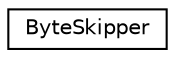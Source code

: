 digraph "Graphical Class Hierarchy"
{
  edge [fontname="Helvetica",fontsize="10",labelfontname="Helvetica",labelfontsize="10"];
  node [fontname="Helvetica",fontsize="10",shape=record];
  rankdir="LR";
  Node1 [label="ByteSkipper",height=0.2,width=0.4,color="black", fillcolor="white", style="filled",URL="$class_byte_skipper.html"];
}
